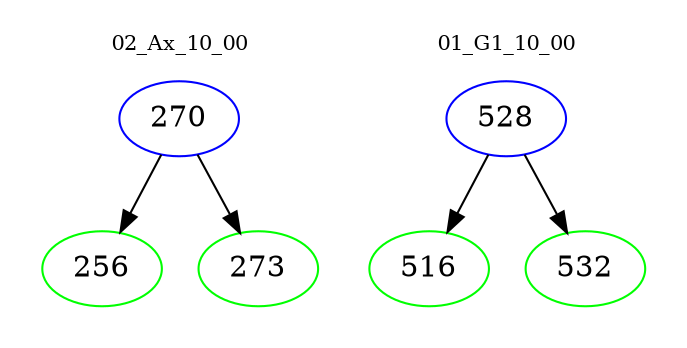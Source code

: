 digraph{
subgraph cluster_0 {
color = white
label = "02_Ax_10_00";
fontsize=10;
T0_270 [label="270", color="blue"]
T0_270 -> T0_256 [color="black"]
T0_256 [label="256", color="green"]
T0_270 -> T0_273 [color="black"]
T0_273 [label="273", color="green"]
}
subgraph cluster_1 {
color = white
label = "01_G1_10_00";
fontsize=10;
T1_528 [label="528", color="blue"]
T1_528 -> T1_516 [color="black"]
T1_516 [label="516", color="green"]
T1_528 -> T1_532 [color="black"]
T1_532 [label="532", color="green"]
}
}
